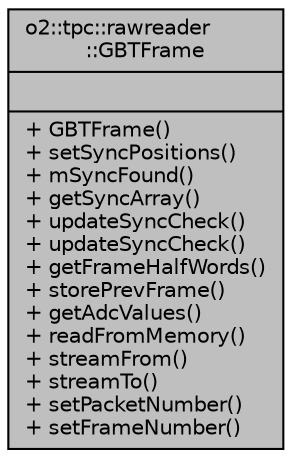 digraph "o2::tpc::rawreader::GBTFrame"
{
 // INTERACTIVE_SVG=YES
  bgcolor="transparent";
  edge [fontname="Helvetica",fontsize="10",labelfontname="Helvetica",labelfontsize="10"];
  node [fontname="Helvetica",fontsize="10",shape=record];
  Node1 [label="{o2::tpc::rawreader\l::GBTFrame\n||+ GBTFrame()\l+ setSyncPositions()\l+ mSyncFound()\l+ getSyncArray()\l+ updateSyncCheck()\l+ updateSyncCheck()\l+ getFrameHalfWords()\l+ storePrevFrame()\l+ getAdcValues()\l+ readFromMemory()\l+ streamFrom()\l+ streamTo()\l+ setPacketNumber()\l+ setFrameNumber()\l}",height=0.2,width=0.4,color="black", fillcolor="grey75", style="filled", fontcolor="black"];
}
